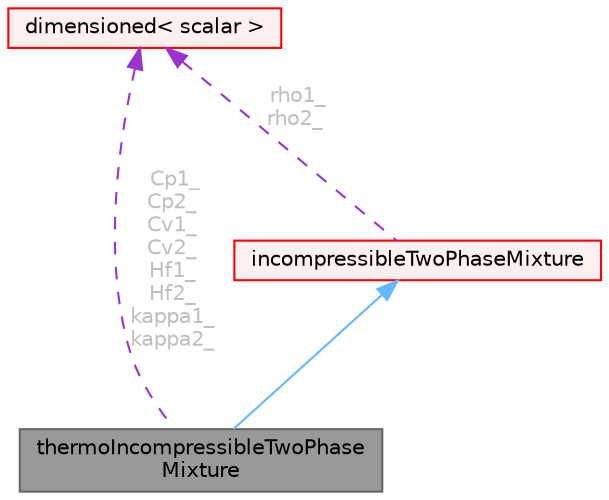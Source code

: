digraph "thermoIncompressibleTwoPhaseMixture"
{
 // LATEX_PDF_SIZE
  bgcolor="transparent";
  edge [fontname=Helvetica,fontsize=10,labelfontname=Helvetica,labelfontsize=10];
  node [fontname=Helvetica,fontsize=10,shape=box,height=0.2,width=0.4];
  Node1 [id="Node000001",label="thermoIncompressibleTwoPhase\lMixture",height=0.2,width=0.4,color="gray40", fillcolor="grey60", style="filled", fontcolor="black",tooltip="A two-phase incompressible transportModel."];
  Node2 -> Node1 [id="edge1_Node000001_Node000002",dir="back",color="steelblue1",style="solid",tooltip=" "];
  Node2 [id="Node000002",label="incompressibleTwoPhaseMixture",height=0.2,width=0.4,color="red", fillcolor="#FFF0F0", style="filled",URL="$classFoam_1_1incompressibleTwoPhaseMixture.html",tooltip="A two-phase incompressible transportModel."];
  Node34 -> Node2 [id="edge2_Node000002_Node000034",dir="back",color="darkorchid3",style="dashed",tooltip=" ",label=" rho1_\nrho2_",fontcolor="grey" ];
  Node34 [id="Node000034",label="dimensioned\< scalar \>",height=0.2,width=0.4,color="red", fillcolor="#FFF0F0", style="filled",URL="$classFoam_1_1dimensioned.html",tooltip=" "];
  Node34 -> Node1 [id="edge3_Node000001_Node000034",dir="back",color="darkorchid3",style="dashed",tooltip=" ",label=" Cp1_\nCp2_\nCv1_\nCv2_\nHf1_\nHf2_\nkappa1_\nkappa2_",fontcolor="grey" ];
}
